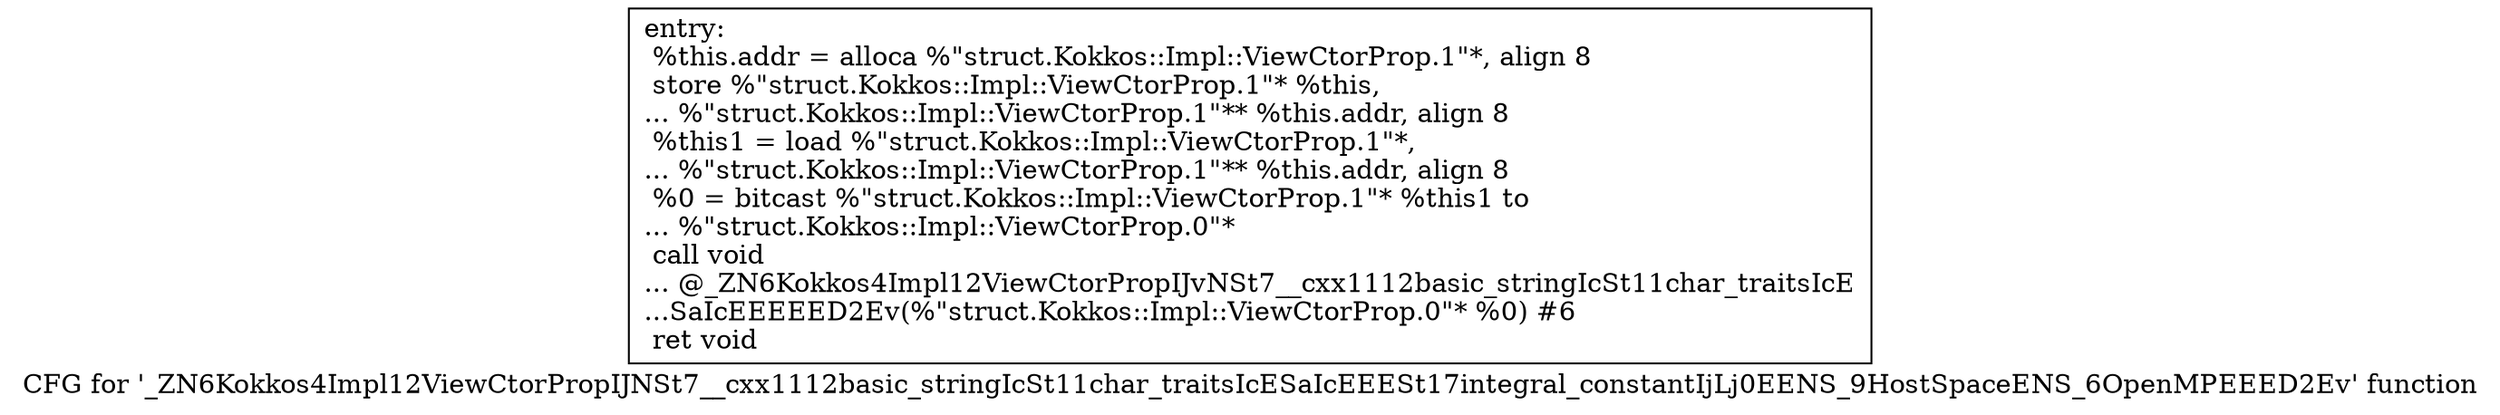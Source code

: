 digraph "CFG for '_ZN6Kokkos4Impl12ViewCtorPropIJNSt7__cxx1112basic_stringIcSt11char_traitsIcESaIcEEESt17integral_constantIjLj0EENS_9HostSpaceENS_6OpenMPEEED2Ev' function" {
	label="CFG for '_ZN6Kokkos4Impl12ViewCtorPropIJNSt7__cxx1112basic_stringIcSt11char_traitsIcESaIcEEESt17integral_constantIjLj0EENS_9HostSpaceENS_6OpenMPEEED2Ev' function";

	Node0x5e53250 [shape=record,label="{entry:\l  %this.addr = alloca %\"struct.Kokkos::Impl::ViewCtorProp.1\"*, align 8\l  store %\"struct.Kokkos::Impl::ViewCtorProp.1\"* %this,\l... %\"struct.Kokkos::Impl::ViewCtorProp.1\"** %this.addr, align 8\l  %this1 = load %\"struct.Kokkos::Impl::ViewCtorProp.1\"*,\l... %\"struct.Kokkos::Impl::ViewCtorProp.1\"** %this.addr, align 8\l  %0 = bitcast %\"struct.Kokkos::Impl::ViewCtorProp.1\"* %this1 to\l... %\"struct.Kokkos::Impl::ViewCtorProp.0\"*\l  call void\l... @_ZN6Kokkos4Impl12ViewCtorPropIJvNSt7__cxx1112basic_stringIcSt11char_traitsIcE\l...SaIcEEEEED2Ev(%\"struct.Kokkos::Impl::ViewCtorProp.0\"* %0) #6\l  ret void\l}"];
}
